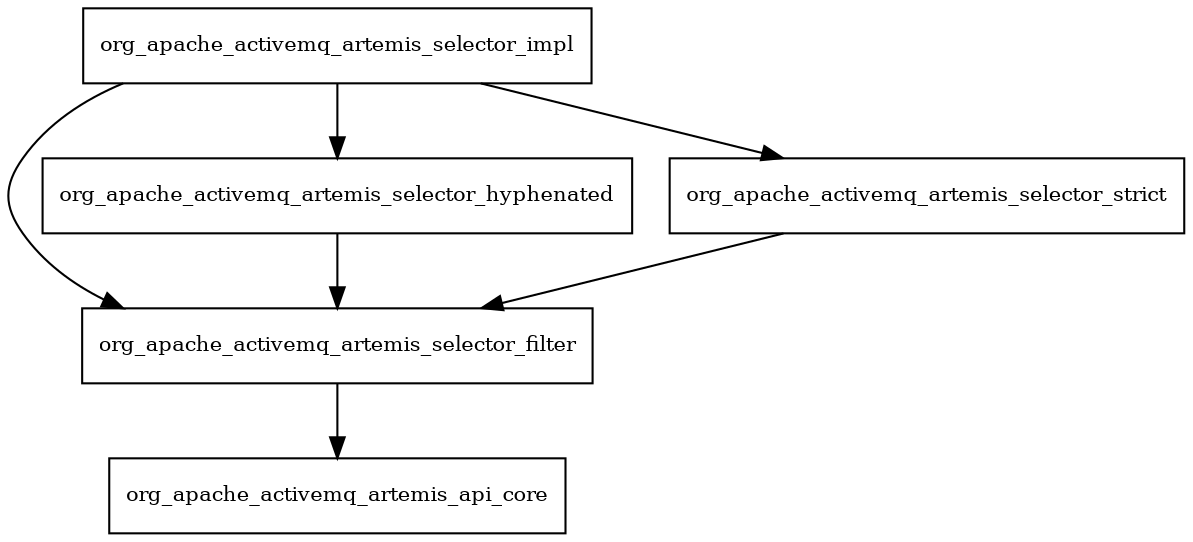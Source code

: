 digraph artemis_selector_2_6_4_package_dependencies {
  node [shape = box, fontsize=10.0];
  org_apache_activemq_artemis_selector_filter -> org_apache_activemq_artemis_api_core;
  org_apache_activemq_artemis_selector_hyphenated -> org_apache_activemq_artemis_selector_filter;
  org_apache_activemq_artemis_selector_impl -> org_apache_activemq_artemis_selector_filter;
  org_apache_activemq_artemis_selector_impl -> org_apache_activemq_artemis_selector_hyphenated;
  org_apache_activemq_artemis_selector_impl -> org_apache_activemq_artemis_selector_strict;
  org_apache_activemq_artemis_selector_strict -> org_apache_activemq_artemis_selector_filter;
}
